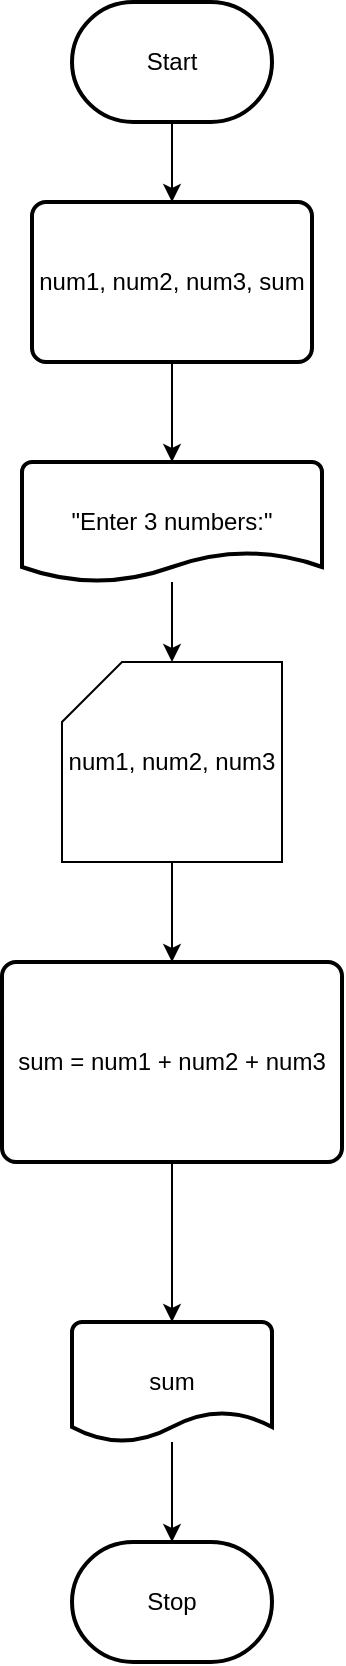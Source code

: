 <mxfile>
    <diagram id="vMQcyn3fg8yY7yb_7rJk" name="Page-1">
        <mxGraphModel dx="490" dy="437" grid="1" gridSize="10" guides="1" tooltips="1" connect="1" arrows="1" fold="1" page="1" pageScale="1" pageWidth="850" pageHeight="1100" background="#ffffff" math="0" shadow="0">
            <root>
                <mxCell id="0"/>
                <mxCell id="1" parent="0"/>
                <mxCell id="4" style="edgeStyle=none;html=1;strokeColor=#000000;" edge="1" parent="1" source="2" target="3">
                    <mxGeometry relative="1" as="geometry"/>
                </mxCell>
                <mxCell id="2" value="Start" style="strokeWidth=2;html=1;shape=mxgraph.flowchart.terminator;whiteSpace=wrap;" vertex="1" parent="1">
                    <mxGeometry x="200" y="40" width="100" height="60" as="geometry"/>
                </mxCell>
                <mxCell id="8" style="edgeStyle=none;html=1;strokeColor=#000000;" edge="1" parent="1" source="3" target="5">
                    <mxGeometry relative="1" as="geometry"/>
                </mxCell>
                <mxCell id="3" value="num1, num2, num3, sum" style="rounded=1;whiteSpace=wrap;html=1;absoluteArcSize=1;arcSize=14;strokeWidth=2;" vertex="1" parent="1">
                    <mxGeometry x="180" y="140" width="140" height="80" as="geometry"/>
                </mxCell>
                <mxCell id="10" style="edgeStyle=none;html=1;strokeColor=#000000;" edge="1" parent="1" source="5" target="9">
                    <mxGeometry relative="1" as="geometry"/>
                </mxCell>
                <mxCell id="5" value="&quot;Enter 3 numbers:&quot;" style="strokeWidth=2;html=1;shape=mxgraph.flowchart.document2;whiteSpace=wrap;size=0.25;" vertex="1" parent="1">
                    <mxGeometry x="175" y="270" width="150" height="60" as="geometry"/>
                </mxCell>
                <mxCell id="13" style="edgeStyle=none;html=1;entryX=0.5;entryY=0;entryDx=0;entryDy=0;strokeColor=#000000;" edge="1" parent="1" source="9" target="11">
                    <mxGeometry relative="1" as="geometry"/>
                </mxCell>
                <mxCell id="9" value="num1, num2, num3" style="shape=card;whiteSpace=wrap;html=1;" vertex="1" parent="1">
                    <mxGeometry x="195" y="370" width="110" height="100" as="geometry"/>
                </mxCell>
                <mxCell id="14" style="edgeStyle=none;html=1;strokeColor=#000000;" edge="1" parent="1" source="11" target="12">
                    <mxGeometry relative="1" as="geometry"/>
                </mxCell>
                <mxCell id="11" value="sum = num1 + num2 + num3" style="rounded=1;whiteSpace=wrap;html=1;absoluteArcSize=1;arcSize=14;strokeWidth=2;" vertex="1" parent="1">
                    <mxGeometry x="165" y="520" width="170" height="100" as="geometry"/>
                </mxCell>
                <mxCell id="16" style="edgeStyle=none;html=1;entryX=0.5;entryY=0;entryDx=0;entryDy=0;entryPerimeter=0;strokeColor=#000000;" edge="1" parent="1" source="12" target="15">
                    <mxGeometry relative="1" as="geometry"/>
                </mxCell>
                <mxCell id="12" value="sum" style="strokeWidth=2;html=1;shape=mxgraph.flowchart.document2;whiteSpace=wrap;size=0.25;" vertex="1" parent="1">
                    <mxGeometry x="200" y="700" width="100" height="60" as="geometry"/>
                </mxCell>
                <mxCell id="15" value="Stop" style="strokeWidth=2;html=1;shape=mxgraph.flowchart.terminator;whiteSpace=wrap;" vertex="1" parent="1">
                    <mxGeometry x="200" y="810" width="100" height="60" as="geometry"/>
                </mxCell>
            </root>
        </mxGraphModel>
    </diagram>
</mxfile>